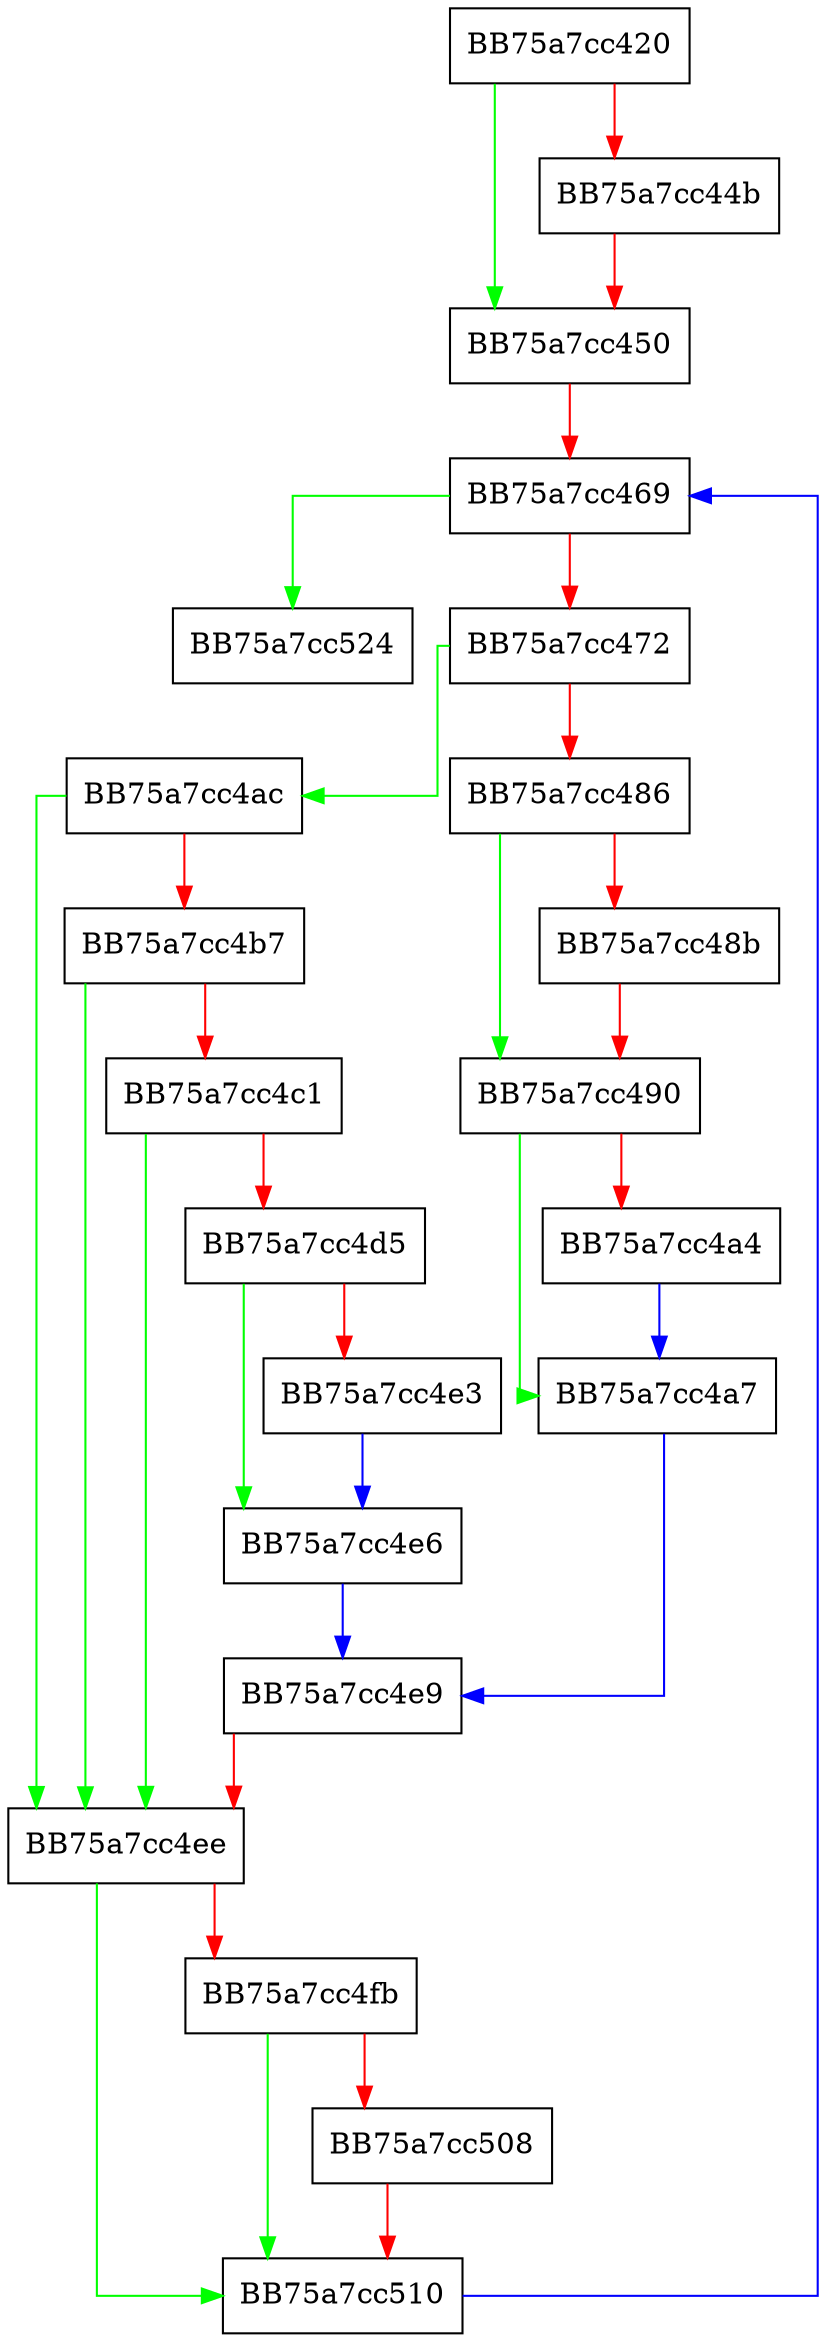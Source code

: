 digraph SetDeviceAuditModeLocked {
  node [shape="box"];
  graph [splines=ortho];
  BB75a7cc420 -> BB75a7cc450 [color="green"];
  BB75a7cc420 -> BB75a7cc44b [color="red"];
  BB75a7cc44b -> BB75a7cc450 [color="red"];
  BB75a7cc450 -> BB75a7cc469 [color="red"];
  BB75a7cc469 -> BB75a7cc524 [color="green"];
  BB75a7cc469 -> BB75a7cc472 [color="red"];
  BB75a7cc472 -> BB75a7cc4ac [color="green"];
  BB75a7cc472 -> BB75a7cc486 [color="red"];
  BB75a7cc486 -> BB75a7cc490 [color="green"];
  BB75a7cc486 -> BB75a7cc48b [color="red"];
  BB75a7cc48b -> BB75a7cc490 [color="red"];
  BB75a7cc490 -> BB75a7cc4a7 [color="green"];
  BB75a7cc490 -> BB75a7cc4a4 [color="red"];
  BB75a7cc4a4 -> BB75a7cc4a7 [color="blue"];
  BB75a7cc4a7 -> BB75a7cc4e9 [color="blue"];
  BB75a7cc4ac -> BB75a7cc4ee [color="green"];
  BB75a7cc4ac -> BB75a7cc4b7 [color="red"];
  BB75a7cc4b7 -> BB75a7cc4ee [color="green"];
  BB75a7cc4b7 -> BB75a7cc4c1 [color="red"];
  BB75a7cc4c1 -> BB75a7cc4ee [color="green"];
  BB75a7cc4c1 -> BB75a7cc4d5 [color="red"];
  BB75a7cc4d5 -> BB75a7cc4e6 [color="green"];
  BB75a7cc4d5 -> BB75a7cc4e3 [color="red"];
  BB75a7cc4e3 -> BB75a7cc4e6 [color="blue"];
  BB75a7cc4e6 -> BB75a7cc4e9 [color="blue"];
  BB75a7cc4e9 -> BB75a7cc4ee [color="red"];
  BB75a7cc4ee -> BB75a7cc510 [color="green"];
  BB75a7cc4ee -> BB75a7cc4fb [color="red"];
  BB75a7cc4fb -> BB75a7cc510 [color="green"];
  BB75a7cc4fb -> BB75a7cc508 [color="red"];
  BB75a7cc508 -> BB75a7cc510 [color="red"];
  BB75a7cc510 -> BB75a7cc469 [color="blue"];
}